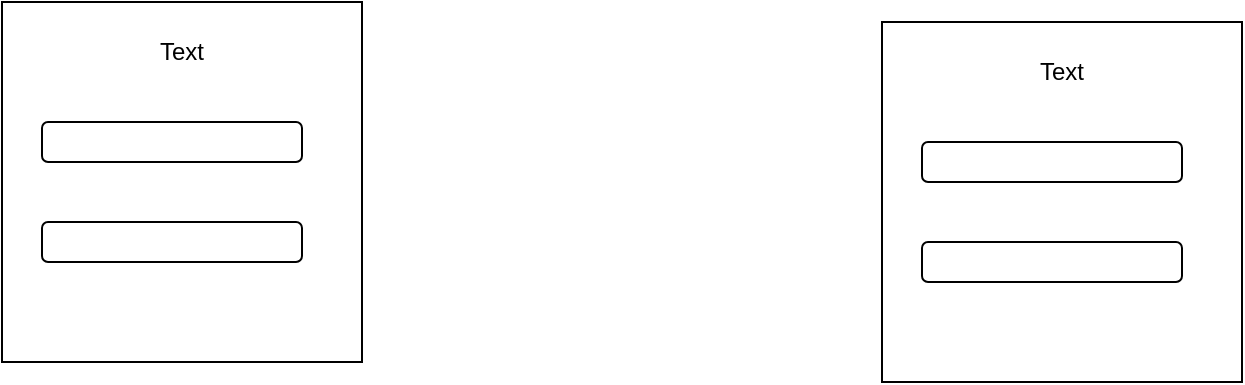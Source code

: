 <mxfile version="21.7.4" type="github">
  <diagram name="Página-1" id="Z4IR-DLGixEvMI4_F9iS">
    <mxGraphModel dx="880" dy="438" grid="1" gridSize="10" guides="1" tooltips="1" connect="1" arrows="1" fold="1" page="1" pageScale="1" pageWidth="827" pageHeight="1169" math="0" shadow="0">
      <root>
        <mxCell id="0" />
        <mxCell id="1" parent="0" />
        <mxCell id="RxaVH-kXKdHQFNO0EMpF-1" value="" style="whiteSpace=wrap;html=1;aspect=fixed;" vertex="1" parent="1">
          <mxGeometry x="40" y="70" width="180" height="180" as="geometry" />
        </mxCell>
        <mxCell id="RxaVH-kXKdHQFNO0EMpF-2" value="" style="rounded=1;whiteSpace=wrap;html=1;" vertex="1" parent="1">
          <mxGeometry x="60" y="130" width="130" height="20" as="geometry" />
        </mxCell>
        <mxCell id="RxaVH-kXKdHQFNO0EMpF-3" value="" style="rounded=1;whiteSpace=wrap;html=1;" vertex="1" parent="1">
          <mxGeometry x="60" y="180" width="130" height="20" as="geometry" />
        </mxCell>
        <mxCell id="RxaVH-kXKdHQFNO0EMpF-6" value="Text" style="text;html=1;strokeColor=none;fillColor=none;align=center;verticalAlign=middle;whiteSpace=wrap;rounded=0;" vertex="1" parent="1">
          <mxGeometry x="100" y="80" width="60" height="30" as="geometry" />
        </mxCell>
        <mxCell id="RxaVH-kXKdHQFNO0EMpF-7" value="" style="whiteSpace=wrap;html=1;aspect=fixed;" vertex="1" parent="1">
          <mxGeometry x="480" y="80" width="180" height="180" as="geometry" />
        </mxCell>
        <mxCell id="RxaVH-kXKdHQFNO0EMpF-8" value="" style="rounded=1;whiteSpace=wrap;html=1;" vertex="1" parent="1">
          <mxGeometry x="500" y="140" width="130" height="20" as="geometry" />
        </mxCell>
        <mxCell id="RxaVH-kXKdHQFNO0EMpF-9" value="" style="rounded=1;whiteSpace=wrap;html=1;" vertex="1" parent="1">
          <mxGeometry x="500" y="190" width="130" height="20" as="geometry" />
        </mxCell>
        <mxCell id="RxaVH-kXKdHQFNO0EMpF-10" value="Text" style="text;html=1;strokeColor=none;fillColor=none;align=center;verticalAlign=middle;whiteSpace=wrap;rounded=0;" vertex="1" parent="1">
          <mxGeometry x="540" y="90" width="60" height="30" as="geometry" />
        </mxCell>
      </root>
    </mxGraphModel>
  </diagram>
</mxfile>
